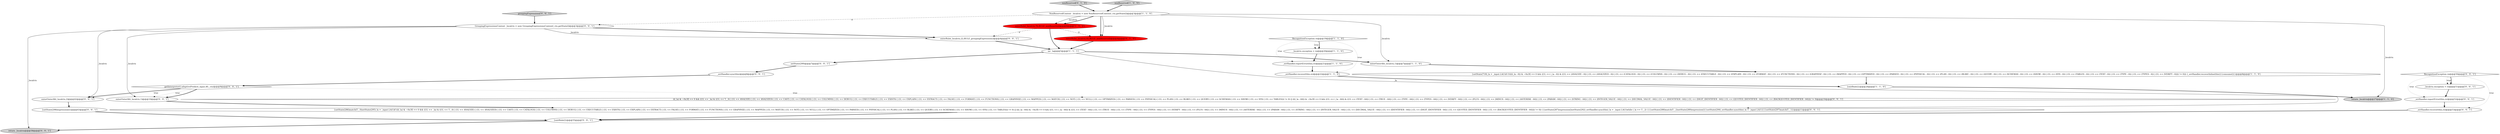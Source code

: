 digraph {
21 [style = filled, label = "GroupingExpressionsContext _localctx = new GroupingExpressionsContext(_ctx,getState())@@@3@@@['0', '0', '1']", fillcolor = white, shape = ellipse image = "AAA0AAABBB3BBB"];
27 [style = filled, label = "enterOuterAlt(_localctx,2)@@@42@@@['0', '0', '1']", fillcolor = white, shape = ellipse image = "AAA0AAABBB3BBB"];
30 [style = filled, label = "_errHandler.sync(this)@@@8@@@['0', '0', '1']", fillcolor = white, shape = ellipse image = "AAA0AAABBB3BBB"];
6 [style = filled, label = "NonReservedContext _localctx = new NonReservedContext(_ctx,getState())@@@3@@@['1', '1', '0']", fillcolor = white, shape = ellipse image = "AAA0AAABBB1BBB"];
2 [style = filled, label = "enterOuterAlt(_localctx,1)@@@7@@@['1', '1', '0']", fillcolor = white, shape = ellipse image = "AAA0AAABBB1BBB"];
22 [style = filled, label = "getInterpreter().adaptivePredict(_input,40,_ctx)@@@9@@@['0', '0', '1']", fillcolor = white, shape = diamond image = "AAA0AAABBB3BBB"];
18 [style = filled, label = "_localctx.exception = re@@@51@@@['0', '0', '1']", fillcolor = white, shape = ellipse image = "AAA0AAABBB3BBB"];
7 [style = filled, label = "enterRule(_localctx,76,RULE_nonReserved)@@@4@@@['1', '0', '0']", fillcolor = red, shape = ellipse image = "AAA1AAABBB1BBB"];
8 [style = filled, label = "{exitRule()}@@@24@@@['1', '1', '0']", fillcolor = white, shape = ellipse image = "AAA0AAABBB1BBB"];
23 [style = filled, label = "_errHandler.recover(this,re)@@@53@@@['0', '0', '1']", fillcolor = white, shape = ellipse image = "AAA0AAABBB3BBB"];
0 [style = filled, label = "RecognitionException re@@@19@@@['1', '1', '0']", fillcolor = white, shape = diamond image = "AAA0AAABBB1BBB"];
12 [style = filled, label = "nonReserved['0', '1', '0']", fillcolor = lightgray, shape = diamond image = "AAA0AAABBB2BBB"];
24 [style = filled, label = "{exitRule()}@@@55@@@['0', '0', '1']", fillcolor = white, shape = ellipse image = "AAA0AAABBB3BBB"];
17 [style = filled, label = "enterOuterAlt(_localctx,1)@@@10@@@['0', '0', '1']", fillcolor = white, shape = ellipse image = "AAA0AAABBB3BBB"];
28 [style = filled, label = "_errHandler.reportError(this,re)@@@52@@@['0', '0', '1']", fillcolor = white, shape = ellipse image = "AAA0AAABBB3BBB"];
9 [style = filled, label = "return _localctx@@@27@@@['1', '1', '0']", fillcolor = lightgray, shape = ellipse image = "AAA0AAABBB1BBB"];
13 [style = filled, label = "enterRule(_localctx,92,RULE_nonReserved)@@@4@@@['0', '1', '0']", fillcolor = red, shape = ellipse image = "AAA1AAABBB2BBB"];
19 [style = filled, label = "{setState(286)match(T__0)setState(295)_la = _input.LA(1)if ((((_la) & ~0x3f) == 0 && ((1L << _la) & ((1L << T__0) | (1L << ANALYZE) | (1L << ANALYZED) | (1L << CAST) | (1L << CATALOGS) | (1L << COLUMNS) | (1L << DEBUG) | (1L << EXECUTABLE) | (1L << EXISTS) | (1L << EXPLAIN) | (1L << EXTRACT) | (1L << FALSE) | (1L << FORMAT) | (1L << FUNCTIONS) | (1L << GRAPHVIZ) | (1L << MAPPED) | (1L << MATCH) | (1L << NOT) | (1L << NULL) | (1L << OPTIMIZED) | (1L << PARSED) | (1L << PHYSICAL) | (1L << PLAN) | (1L << RLIKE) | (1L << QUERY) | (1L << SCHEMAS) | (1L << SHOW) | (1L << SYS) | (1L << TABLES))) != 0) || ((((_la - 64)) & ~0x3f) == 0 && ((1L << (_la - 64)) & ((1L << (TEXT - 64)) | (1L << (TRUE - 64)) | (1L << (TYPE - 64)) | (1L << (TYPES - 64)) | (1L << (VERIFY - 64)) | (1L << (PLUS - 64)) | (1L << (MINUS - 64)) | (1L << (ASTERISK - 64)) | (1L << (PARAM - 64)) | (1L << (STRING - 64)) | (1L << (INTEGER_VALUE - 64)) | (1L << (DECIMAL_VALUE - 64)) | (1L << (IDENTIFIER - 64)) | (1L << (DIGIT_IDENTIFIER - 64)) | (1L << (QUOTED_IDENTIFIER - 64)) | (1L << (BACKQUOTED_IDENTIFIER - 64)))) != 0)) {{setState(287)expression()setState(292)_errHandler.sync(this)_la = _input.LA(1)while (_la == T__2) {{{setState(288)match(T__2)setState(289)expression()}}setState(294)_errHandler.sync(this)_la = _input.LA(1)}}}setState(297)match(T__1)}@@@11@@@['0', '0', '1']", fillcolor = white, shape = ellipse image = "AAA0AAABBB3BBB"];
25 [style = filled, label = "setState(299)@@@7@@@['0', '0', '1']", fillcolor = white, shape = ellipse image = "AAA0AAABBB3BBB"];
4 [style = filled, label = "_errHandler.recover(this,re)@@@22@@@['1', '1', '0']", fillcolor = white, shape = ellipse image = "AAA0AAABBB1BBB"];
5 [style = filled, label = "{setState(718)_la = _input.LA(1)if (!(((((_la - 6)) & ~0x3f) == 0 && ((1L << (_la - 6)) & ((1L << (ANALYZE - 6)) | (1L << (ANALYZED - 6)) | (1L << (CATALOGS - 6)) | (1L << (COLUMNS - 6)) | (1L << (DEBUG - 6)) | (1L << (EXECUTABLE - 6)) | (1L << (EXPLAIN - 6)) | (1L << (FORMAT - 6)) | (1L << (FUNCTIONS - 6)) | (1L << (GRAPHVIZ - 6)) | (1L << (MAPPED - 6)) | (1L << (OPTIMIZED - 6)) | (1L << (PARSED - 6)) | (1L << (PHYSICAL - 6)) | (1L << (PLAN - 6)) | (1L << (RLIKE - 6)) | (1L << (QUERY - 6)) | (1L << (SCHEMAS - 6)) | (1L << (SHOW - 6)) | (1L << (SYS - 6)) | (1L << (TABLES - 6)) | (1L << (TEXT - 6)) | (1L << (TYPE - 6)) | (1L << (TYPES - 6)) | (1L << (VERIFY - 6)))) != 0))) {_errHandler.recoverInline(this)}{consume()}}@@@8@@@['1', '1', '0']", fillcolor = white, shape = ellipse image = "AAA0AAABBB1BBB"];
3 [style = filled, label = "nonReserved['1', '0', '0']", fillcolor = lightgray, shape = diamond image = "AAA0AAABBB1BBB"];
1 [style = filled, label = "_localctx.exception = re@@@20@@@['1', '1', '0']", fillcolor = white, shape = ellipse image = "AAA0AAABBB1BBB"];
11 [style = filled, label = "_errHandler.reportError(this,re)@@@21@@@['1', '1', '0']", fillcolor = white, shape = ellipse image = "AAA0AAABBB1BBB"];
26 [style = filled, label = "(((_la) & ~0x3f) == 0 && ((1L << _la) & ((1L << T__0) | (1L << ANALYZE) | (1L << ANALYZED) | (1L << CAST) | (1L << CATALOGS) | (1L << COLUMNS) | (1L << DEBUG) | (1L << EXECUTABLE) | (1L << EXISTS) | (1L << EXPLAIN) | (1L << EXTRACT) | (1L << FALSE) | (1L << FORMAT) | (1L << FUNCTIONS) | (1L << GRAPHVIZ) | (1L << MAPPED) | (1L << MATCH) | (1L << NOT) | (1L << NULL) | (1L << OPTIMIZED) | (1L << PARSED) | (1L << PHYSICAL) | (1L << PLAN) | (1L << RLIKE) | (1L << QUERY) | (1L << SCHEMAS) | (1L << SHOW) | (1L << SYS) | (1L << TABLES))) != 0) || ((((_la - 64)) & ~0x3f) == 0 && ((1L << (_la - 64)) & ((1L << (TEXT - 64)) | (1L << (TRUE - 64)) | (1L << (TYPE - 64)) | (1L << (TYPES - 64)) | (1L << (VERIFY - 64)) | (1L << (PLUS - 64)) | (1L << (MINUS - 64)) | (1L << (ASTERISK - 64)) | (1L << (PARAM - 64)) | (1L << (STRING - 64)) | (1L << (INTEGER_VALUE - 64)) | (1L << (DECIMAL_VALUE - 64)) | (1L << (IDENTIFIER - 64)) | (1L << (DIGIT_IDENTIFIER - 64)) | (1L << (QUOTED_IDENTIFIER - 64)) | (1L << (BACKQUOTED_IDENTIFIER - 64)))) != 0)@@@16@@@['0', '0', '1']", fillcolor = white, shape = diamond image = "AAA0AAABBB3BBB"];
29 [style = filled, label = "RecognitionException re@@@50@@@['0', '0', '1']", fillcolor = white, shape = diamond image = "AAA0AAABBB3BBB"];
16 [style = filled, label = "return _localctx@@@58@@@['0', '0', '1']", fillcolor = lightgray, shape = ellipse image = "AAA0AAABBB3BBB"];
15 [style = filled, label = "{setState(298)expression()}@@@43@@@['0', '0', '1']", fillcolor = white, shape = ellipse image = "AAA0AAABBB3BBB"];
14 [style = filled, label = "enterRule(_localctx,22,RULE_groupingExpressions)@@@4@@@['0', '0', '1']", fillcolor = white, shape = ellipse image = "AAA0AAABBB3BBB"];
20 [style = filled, label = "groupingExpressions['0', '0', '1']", fillcolor = lightgray, shape = diamond image = "AAA0AAABBB3BBB"];
10 [style = filled, label = "int _la@@@5@@@['1', '1', '1']", fillcolor = white, shape = ellipse image = "AAA0AAABBB1BBB"];
13->10 [style = bold, label=""];
6->21 [style = dashed, label="0"];
5->8 [style = bold, label=""];
29->18 [style = dotted, label="true"];
6->2 [style = solid, label="_localctx"];
30->22 [style = bold, label=""];
7->10 [style = bold, label=""];
7->14 [style = dashed, label="0"];
25->30 [style = bold, label=""];
11->4 [style = bold, label=""];
0->4 [style = dotted, label="true"];
14->10 [style = bold, label=""];
3->6 [style = bold, label=""];
29->23 [style = dotted, label="true"];
12->6 [style = bold, label=""];
17->19 [style = bold, label=""];
27->15 [style = bold, label=""];
18->28 [style = bold, label=""];
1->11 [style = bold, label=""];
6->7 [style = solid, label="_localctx"];
19->24 [style = bold, label=""];
29->18 [style = bold, label=""];
20->21 [style = bold, label=""];
21->14 [style = solid, label="_localctx"];
21->17 [style = solid, label="_localctx"];
24->16 [style = bold, label=""];
23->24 [style = bold, label=""];
21->27 [style = solid, label="_localctx"];
21->16 [style = solid, label="_localctx"];
29->28 [style = dotted, label="true"];
22->27 [style = bold, label=""];
6->13 [style = solid, label="_localctx"];
10->25 [style = bold, label=""];
22->26 [style = dotted, label="true"];
28->23 [style = bold, label=""];
0->1 [style = bold, label=""];
6->13 [style = bold, label=""];
15->24 [style = bold, label=""];
0->1 [style = dotted, label="true"];
22->27 [style = dotted, label="true"];
8->9 [style = bold, label=""];
7->13 [style = dashed, label="0"];
10->19 [style = solid, label="_la"];
22->17 [style = bold, label=""];
4->8 [style = bold, label=""];
22->17 [style = dotted, label="true"];
10->2 [style = bold, label=""];
6->7 [style = bold, label=""];
0->11 [style = dotted, label="true"];
6->9 [style = solid, label="_localctx"];
2->5 [style = bold, label=""];
21->14 [style = bold, label=""];
}
